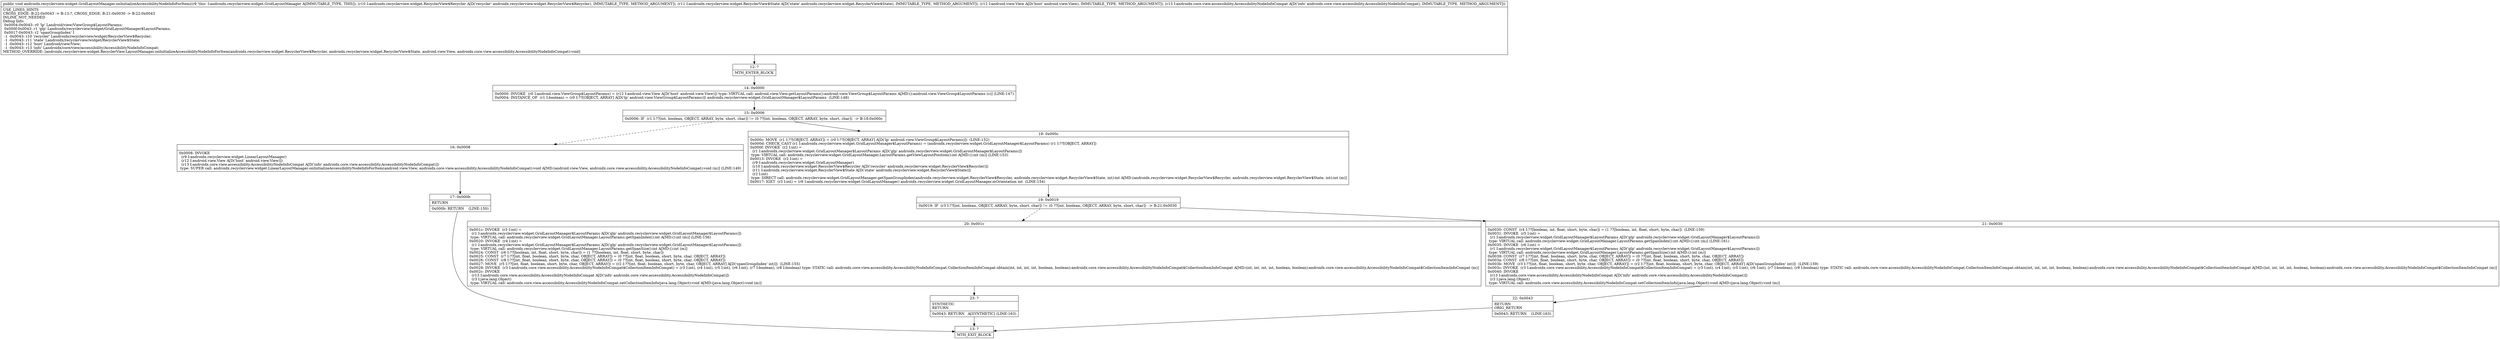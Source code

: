 digraph "CFG forandroidx.recyclerview.widget.GridLayoutManager.onInitializeAccessibilityNodeInfoForItem(Landroidx\/recyclerview\/widget\/RecyclerView$Recycler;Landroidx\/recyclerview\/widget\/RecyclerView$State;Landroid\/view\/View;Landroidx\/core\/view\/accessibility\/AccessibilityNodeInfoCompat;)V" {
Node_12 [shape=record,label="{12\:\ ?|MTH_ENTER_BLOCK\l}"];
Node_14 [shape=record,label="{14\:\ 0x0000|0x0000: INVOKE  (r0 I:android.view.ViewGroup$LayoutParams) = (r12 I:android.view.View A[D('host' android.view.View)]) type: VIRTUAL call: android.view.View.getLayoutParams():android.view.ViewGroup$LayoutParams A[MD:():android.view.ViewGroup$LayoutParams (c)] (LINE:147)\l0x0004: INSTANCE_OF  (r1 I:boolean) = (r0 I:??[OBJECT, ARRAY] A[D('lp' android.view.ViewGroup$LayoutParams)]) androidx.recyclerview.widget.GridLayoutManager$LayoutParams  (LINE:148)\l}"];
Node_15 [shape=record,label="{15\:\ 0x0006|0x0006: IF  (r1 I:??[int, boolean, OBJECT, ARRAY, byte, short, char]) != (0 ??[int, boolean, OBJECT, ARRAY, byte, short, char])  \-\> B:18:0x000c \l}"];
Node_16 [shape=record,label="{16\:\ 0x0008|0x0008: INVOKE  \l  (r9 I:androidx.recyclerview.widget.LinearLayoutManager)\l  (r12 I:android.view.View A[D('host' android.view.View)])\l  (r13 I:androidx.core.view.accessibility.AccessibilityNodeInfoCompat A[D('info' androidx.core.view.accessibility.AccessibilityNodeInfoCompat)])\l type: SUPER call: androidx.recyclerview.widget.LinearLayoutManager.onInitializeAccessibilityNodeInfoForItem(android.view.View, androidx.core.view.accessibility.AccessibilityNodeInfoCompat):void A[MD:(android.view.View, androidx.core.view.accessibility.AccessibilityNodeInfoCompat):void (m)] (LINE:149)\l}"];
Node_17 [shape=record,label="{17\:\ 0x000b|RETURN\l|0x000b: RETURN    (LINE:150)\l}"];
Node_13 [shape=record,label="{13\:\ ?|MTH_EXIT_BLOCK\l}"];
Node_18 [shape=record,label="{18\:\ 0x000c|0x000c: MOVE  (r1 I:??[OBJECT, ARRAY]) = (r0 I:??[OBJECT, ARRAY] A[D('lp' android.view.ViewGroup$LayoutParams)])  (LINE:152)\l0x000d: CHECK_CAST (r1 I:androidx.recyclerview.widget.GridLayoutManager$LayoutParams) = (androidx.recyclerview.widget.GridLayoutManager$LayoutParams) (r1 I:??[OBJECT, ARRAY]) \l0x000f: INVOKE  (r2 I:int) = \l  (r1 I:androidx.recyclerview.widget.GridLayoutManager$LayoutParams A[D('glp' androidx.recyclerview.widget.GridLayoutManager$LayoutParams)])\l type: VIRTUAL call: androidx.recyclerview.widget.GridLayoutManager.LayoutParams.getViewLayoutPosition():int A[MD:():int (m)] (LINE:153)\l0x0013: INVOKE  (r2 I:int) = \l  (r9 I:androidx.recyclerview.widget.GridLayoutManager)\l  (r10 I:androidx.recyclerview.widget.RecyclerView$Recycler A[D('recycler' androidx.recyclerview.widget.RecyclerView$Recycler)])\l  (r11 I:androidx.recyclerview.widget.RecyclerView$State A[D('state' androidx.recyclerview.widget.RecyclerView$State)])\l  (r2 I:int)\l type: DIRECT call: androidx.recyclerview.widget.GridLayoutManager.getSpanGroupIndex(androidx.recyclerview.widget.RecyclerView$Recycler, androidx.recyclerview.widget.RecyclerView$State, int):int A[MD:(androidx.recyclerview.widget.RecyclerView$Recycler, androidx.recyclerview.widget.RecyclerView$State, int):int (m)]\l0x0017: IGET  (r3 I:int) = (r9 I:androidx.recyclerview.widget.GridLayoutManager) androidx.recyclerview.widget.GridLayoutManager.mOrientation int  (LINE:154)\l}"];
Node_19 [shape=record,label="{19\:\ 0x0019|0x0019: IF  (r3 I:??[int, boolean, OBJECT, ARRAY, byte, short, char]) != (0 ??[int, boolean, OBJECT, ARRAY, byte, short, char])  \-\> B:21:0x0030 \l}"];
Node_20 [shape=record,label="{20\:\ 0x001c|0x001c: INVOKE  (r3 I:int) = \l  (r1 I:androidx.recyclerview.widget.GridLayoutManager$LayoutParams A[D('glp' androidx.recyclerview.widget.GridLayoutManager$LayoutParams)])\l type: VIRTUAL call: androidx.recyclerview.widget.GridLayoutManager.LayoutParams.getSpanIndex():int A[MD:():int (m)] (LINE:156)\l0x0020: INVOKE  (r4 I:int) = \l  (r1 I:androidx.recyclerview.widget.GridLayoutManager$LayoutParams A[D('glp' androidx.recyclerview.widget.GridLayoutManager$LayoutParams)])\l type: VIRTUAL call: androidx.recyclerview.widget.GridLayoutManager.LayoutParams.getSpanSize():int A[MD:():int (m)]\l0x0024: CONST  (r6 I:??[boolean, int, float, short, byte, char]) = (1 ??[boolean, int, float, short, byte, char]) \l0x0025: CONST  (r7 I:??[int, float, boolean, short, byte, char, OBJECT, ARRAY]) = (0 ??[int, float, boolean, short, byte, char, OBJECT, ARRAY]) \l0x0026: CONST  (r8 I:??[int, float, boolean, short, byte, char, OBJECT, ARRAY]) = (0 ??[int, float, boolean, short, byte, char, OBJECT, ARRAY]) \l0x0027: MOVE  (r5 I:??[int, float, boolean, short, byte, char, OBJECT, ARRAY]) = (r2 I:??[int, float, boolean, short, byte, char, OBJECT, ARRAY] A[D('spanGroupIndex' int)])  (LINE:155)\l0x0028: INVOKE  (r3 I:androidx.core.view.accessibility.AccessibilityNodeInfoCompat$CollectionItemInfoCompat) = (r3 I:int), (r4 I:int), (r5 I:int), (r6 I:int), (r7 I:boolean), (r8 I:boolean) type: STATIC call: androidx.core.view.accessibility.AccessibilityNodeInfoCompat.CollectionItemInfoCompat.obtain(int, int, int, int, boolean, boolean):androidx.core.view.accessibility.AccessibilityNodeInfoCompat$CollectionItemInfoCompat A[MD:(int, int, int, int, boolean, boolean):androidx.core.view.accessibility.AccessibilityNodeInfoCompat$CollectionItemInfoCompat (m)]\l0x002c: INVOKE  \l  (r13 I:androidx.core.view.accessibility.AccessibilityNodeInfoCompat A[D('info' androidx.core.view.accessibility.AccessibilityNodeInfoCompat)])\l  (r3 I:java.lang.Object)\l type: VIRTUAL call: androidx.core.view.accessibility.AccessibilityNodeInfoCompat.setCollectionItemInfo(java.lang.Object):void A[MD:(java.lang.Object):void (m)]\l}"];
Node_23 [shape=record,label="{23\:\ ?|SYNTHETIC\lRETURN\l|0x0043: RETURN   A[SYNTHETIC] (LINE:163)\l}"];
Node_21 [shape=record,label="{21\:\ 0x0030|0x0030: CONST  (r4 I:??[boolean, int, float, short, byte, char]) = (1 ??[boolean, int, float, short, byte, char])  (LINE:159)\l0x0031: INVOKE  (r5 I:int) = \l  (r1 I:androidx.recyclerview.widget.GridLayoutManager$LayoutParams A[D('glp' androidx.recyclerview.widget.GridLayoutManager$LayoutParams)])\l type: VIRTUAL call: androidx.recyclerview.widget.GridLayoutManager.LayoutParams.getSpanIndex():int A[MD:():int (m)] (LINE:161)\l0x0035: INVOKE  (r6 I:int) = \l  (r1 I:androidx.recyclerview.widget.GridLayoutManager$LayoutParams A[D('glp' androidx.recyclerview.widget.GridLayoutManager$LayoutParams)])\l type: VIRTUAL call: androidx.recyclerview.widget.GridLayoutManager.LayoutParams.getSpanSize():int A[MD:():int (m)]\l0x0039: CONST  (r7 I:??[int, float, boolean, short, byte, char, OBJECT, ARRAY]) = (0 ??[int, float, boolean, short, byte, char, OBJECT, ARRAY]) \l0x003a: CONST  (r8 I:??[int, float, boolean, short, byte, char, OBJECT, ARRAY]) = (0 ??[int, float, boolean, short, byte, char, OBJECT, ARRAY]) \l0x003b: MOVE  (r3 I:??[int, float, boolean, short, byte, char, OBJECT, ARRAY]) = (r2 I:??[int, float, boolean, short, byte, char, OBJECT, ARRAY] A[D('spanGroupIndex' int)])  (LINE:159)\l0x003c: INVOKE  (r3 I:androidx.core.view.accessibility.AccessibilityNodeInfoCompat$CollectionItemInfoCompat) = (r3 I:int), (r4 I:int), (r5 I:int), (r6 I:int), (r7 I:boolean), (r8 I:boolean) type: STATIC call: androidx.core.view.accessibility.AccessibilityNodeInfoCompat.CollectionItemInfoCompat.obtain(int, int, int, int, boolean, boolean):androidx.core.view.accessibility.AccessibilityNodeInfoCompat$CollectionItemInfoCompat A[MD:(int, int, int, int, boolean, boolean):androidx.core.view.accessibility.AccessibilityNodeInfoCompat$CollectionItemInfoCompat (m)]\l0x0040: INVOKE  \l  (r13 I:androidx.core.view.accessibility.AccessibilityNodeInfoCompat A[D('info' androidx.core.view.accessibility.AccessibilityNodeInfoCompat)])\l  (r3 I:java.lang.Object)\l type: VIRTUAL call: androidx.core.view.accessibility.AccessibilityNodeInfoCompat.setCollectionItemInfo(java.lang.Object):void A[MD:(java.lang.Object):void (m)]\l}"];
Node_22 [shape=record,label="{22\:\ 0x0043|RETURN\lORIG_RETURN\l|0x0043: RETURN    (LINE:163)\l}"];
MethodNode[shape=record,label="{public void androidx.recyclerview.widget.GridLayoutManager.onInitializeAccessibilityNodeInfoForItem((r9 'this' I:androidx.recyclerview.widget.GridLayoutManager A[IMMUTABLE_TYPE, THIS]), (r10 I:androidx.recyclerview.widget.RecyclerView$Recycler A[D('recycler' androidx.recyclerview.widget.RecyclerView$Recycler), IMMUTABLE_TYPE, METHOD_ARGUMENT]), (r11 I:androidx.recyclerview.widget.RecyclerView$State A[D('state' androidx.recyclerview.widget.RecyclerView$State), IMMUTABLE_TYPE, METHOD_ARGUMENT]), (r12 I:android.view.View A[D('host' android.view.View), IMMUTABLE_TYPE, METHOD_ARGUMENT]), (r13 I:androidx.core.view.accessibility.AccessibilityNodeInfoCompat A[D('info' androidx.core.view.accessibility.AccessibilityNodeInfoCompat), IMMUTABLE_TYPE, METHOD_ARGUMENT]))  | USE_LINES_HINTS\lCROSS_EDGE: B:22:0x0043 \-\> B:13:?, CROSS_EDGE: B:21:0x0030 \-\> B:22:0x0043\lINLINE_NOT_NEEDED\lDebug Info:\l  0x0004\-0x0043: r0 'lp' Landroid\/view\/ViewGroup$LayoutParams;\l  0x000f\-0x0043: r1 'glp' Landroidx\/recyclerview\/widget\/GridLayoutManager$LayoutParams;\l  0x0017\-0x0043: r2 'spanGroupIndex' I\l  \-1 \-0x0043: r10 'recycler' Landroidx\/recyclerview\/widget\/RecyclerView$Recycler;\l  \-1 \-0x0043: r11 'state' Landroidx\/recyclerview\/widget\/RecyclerView$State;\l  \-1 \-0x0043: r12 'host' Landroid\/view\/View;\l  \-1 \-0x0043: r13 'info' Landroidx\/core\/view\/accessibility\/AccessibilityNodeInfoCompat;\lMETHOD_OVERRIDE: [androidx.recyclerview.widget.RecyclerView.LayoutManager.onInitializeAccessibilityNodeInfoForItem(androidx.recyclerview.widget.RecyclerView$Recycler, androidx.recyclerview.widget.RecyclerView$State, android.view.View, androidx.core.view.accessibility.AccessibilityNodeInfoCompat):void]\l}"];
MethodNode -> Node_12;Node_12 -> Node_14;
Node_14 -> Node_15;
Node_15 -> Node_16[style=dashed];
Node_15 -> Node_18;
Node_16 -> Node_17;
Node_17 -> Node_13;
Node_18 -> Node_19;
Node_19 -> Node_20[style=dashed];
Node_19 -> Node_21;
Node_20 -> Node_23;
Node_23 -> Node_13;
Node_21 -> Node_22;
Node_22 -> Node_13;
}

